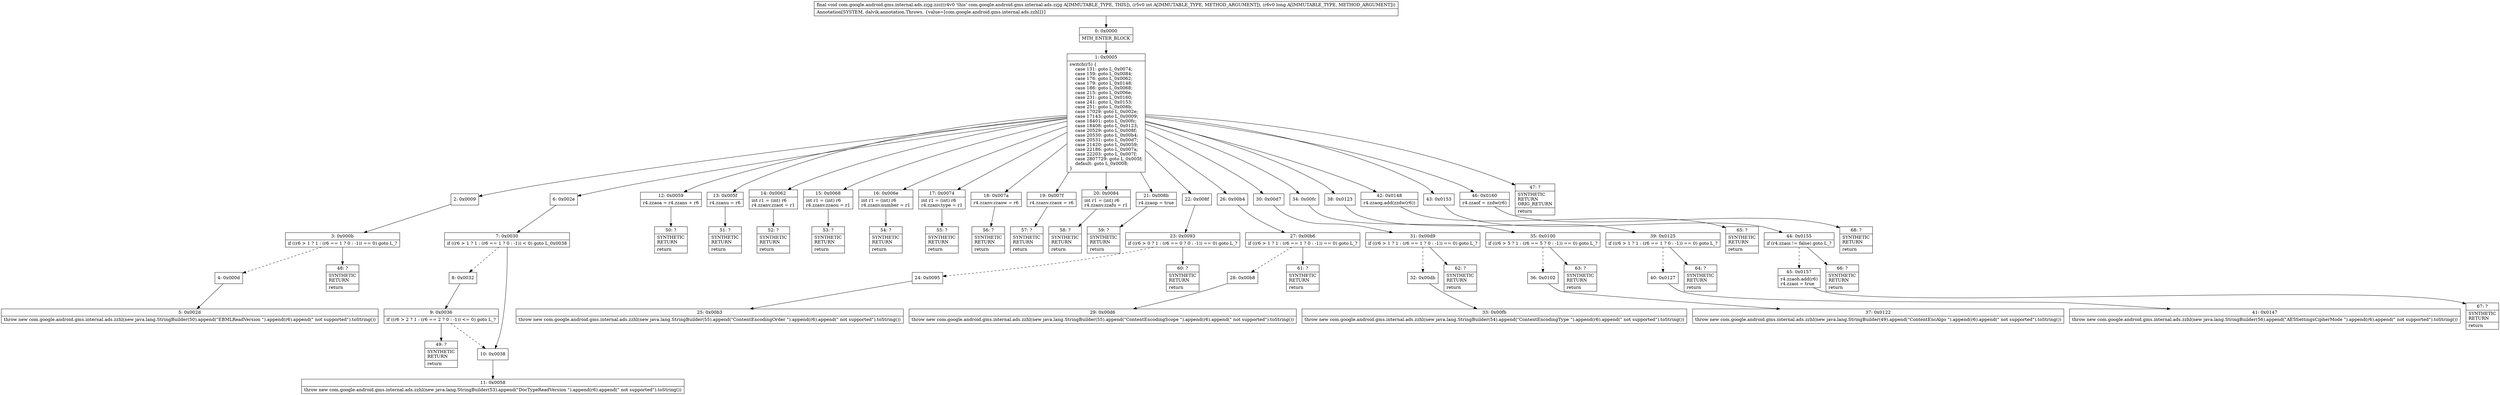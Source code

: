 digraph "CFG forcom.google.android.gms.internal.ads.zzjg.zzc(IJ)V" {
Node_0 [shape=record,label="{0\:\ 0x0000|MTH_ENTER_BLOCK\l}"];
Node_1 [shape=record,label="{1\:\ 0x0005|switch(r5) \{\l    case 131: goto L_0x0074;\l    case 159: goto L_0x0084;\l    case 176: goto L_0x0062;\l    case 179: goto L_0x0148;\l    case 186: goto L_0x0068;\l    case 215: goto L_0x006e;\l    case 231: goto L_0x0160;\l    case 241: goto L_0x0153;\l    case 251: goto L_0x008b;\l    case 17029: goto L_0x002e;\l    case 17143: goto L_0x0009;\l    case 18401: goto L_0x00fc;\l    case 18408: goto L_0x0123;\l    case 20529: goto L_0x008f;\l    case 20530: goto L_0x00b4;\l    case 20531: goto L_0x00d7;\l    case 21420: goto L_0x0059;\l    case 22186: goto L_0x007a;\l    case 22203: goto L_0x007f;\l    case 2807729: goto L_0x005f;\l    default: goto L_0x0008;\l\}\l}"];
Node_2 [shape=record,label="{2\:\ 0x0009}"];
Node_3 [shape=record,label="{3\:\ 0x000b|if ((r6 \> 1 ? 1 : (r6 == 1 ? 0 : \-1)) == 0) goto L_?\l}"];
Node_4 [shape=record,label="{4\:\ 0x000d}"];
Node_5 [shape=record,label="{5\:\ 0x002d|throw new com.google.android.gms.internal.ads.zzhl(new java.lang.StringBuilder(50).append(\"EBMLReadVersion \").append(r6).append(\" not supported\").toString())\l}"];
Node_6 [shape=record,label="{6\:\ 0x002e}"];
Node_7 [shape=record,label="{7\:\ 0x0030|if ((r6 \> 1 ? 1 : (r6 == 1 ? 0 : \-1)) \< 0) goto L_0x0038\l}"];
Node_8 [shape=record,label="{8\:\ 0x0032}"];
Node_9 [shape=record,label="{9\:\ 0x0036|if ((r6 \> 2 ? 1 : (r6 == 2 ? 0 : \-1)) \<= 0) goto L_?\l}"];
Node_10 [shape=record,label="{10\:\ 0x0038}"];
Node_11 [shape=record,label="{11\:\ 0x0058|throw new com.google.android.gms.internal.ads.zzhl(new java.lang.StringBuilder(53).append(\"DocTypeReadVersion \").append(r6).append(\" not supported\").toString())\l}"];
Node_12 [shape=record,label="{12\:\ 0x0059|r4.zzaoa = r4.zzans + r6\l}"];
Node_13 [shape=record,label="{13\:\ 0x005f|r4.zzanu = r6\l}"];
Node_14 [shape=record,label="{14\:\ 0x0062|int r1 = (int) r6\lr4.zzanv.zzaot = r1\l}"];
Node_15 [shape=record,label="{15\:\ 0x0068|int r1 = (int) r6\lr4.zzanv.zzaou = r1\l}"];
Node_16 [shape=record,label="{16\:\ 0x006e|int r1 = (int) r6\lr4.zzanv.number = r1\l}"];
Node_17 [shape=record,label="{17\:\ 0x0074|int r1 = (int) r6\lr4.zzanv.type = r1\l}"];
Node_18 [shape=record,label="{18\:\ 0x007a|r4.zzanv.zzaow = r6\l}"];
Node_19 [shape=record,label="{19\:\ 0x007f|r4.zzanv.zzaox = r6\l}"];
Node_20 [shape=record,label="{20\:\ 0x0084|int r1 = (int) r6\lr4.zzanv.zzafu = r1\l}"];
Node_21 [shape=record,label="{21\:\ 0x008b|r4.zzaop = true\l}"];
Node_22 [shape=record,label="{22\:\ 0x008f}"];
Node_23 [shape=record,label="{23\:\ 0x0093|if ((r6 \> 0 ? 1 : (r6 == 0 ? 0 : \-1)) == 0) goto L_?\l}"];
Node_24 [shape=record,label="{24\:\ 0x0095}"];
Node_25 [shape=record,label="{25\:\ 0x00b3|throw new com.google.android.gms.internal.ads.zzhl(new java.lang.StringBuilder(55).append(\"ContentEncodingOrder \").append(r6).append(\" not supported\").toString())\l}"];
Node_26 [shape=record,label="{26\:\ 0x00b4}"];
Node_27 [shape=record,label="{27\:\ 0x00b6|if ((r6 \> 1 ? 1 : (r6 == 1 ? 0 : \-1)) == 0) goto L_?\l}"];
Node_28 [shape=record,label="{28\:\ 0x00b8}"];
Node_29 [shape=record,label="{29\:\ 0x00d6|throw new com.google.android.gms.internal.ads.zzhl(new java.lang.StringBuilder(55).append(\"ContentEncodingScope \").append(r6).append(\" not supported\").toString())\l}"];
Node_30 [shape=record,label="{30\:\ 0x00d7}"];
Node_31 [shape=record,label="{31\:\ 0x00d9|if ((r6 \> 1 ? 1 : (r6 == 1 ? 0 : \-1)) == 0) goto L_?\l}"];
Node_32 [shape=record,label="{32\:\ 0x00db}"];
Node_33 [shape=record,label="{33\:\ 0x00fb|throw new com.google.android.gms.internal.ads.zzhl(new java.lang.StringBuilder(54).append(\"ContentEncodingType \").append(r6).append(\" not supported\").toString())\l}"];
Node_34 [shape=record,label="{34\:\ 0x00fc}"];
Node_35 [shape=record,label="{35\:\ 0x0100|if ((r6 \> 5 ? 1 : (r6 == 5 ? 0 : \-1)) == 0) goto L_?\l}"];
Node_36 [shape=record,label="{36\:\ 0x0102}"];
Node_37 [shape=record,label="{37\:\ 0x0122|throw new com.google.android.gms.internal.ads.zzhl(new java.lang.StringBuilder(49).append(\"ContentEncAlgo \").append(r6).append(\" not supported\").toString())\l}"];
Node_38 [shape=record,label="{38\:\ 0x0123}"];
Node_39 [shape=record,label="{39\:\ 0x0125|if ((r6 \> 1 ? 1 : (r6 == 1 ? 0 : \-1)) == 0) goto L_?\l}"];
Node_40 [shape=record,label="{40\:\ 0x0127}"];
Node_41 [shape=record,label="{41\:\ 0x0147|throw new com.google.android.gms.internal.ads.zzhl(new java.lang.StringBuilder(56).append(\"AESSettingsCipherMode \").append(r6).append(\" not supported\").toString())\l}"];
Node_42 [shape=record,label="{42\:\ 0x0148|r4.zzaog.add(zzdw(r6))\l}"];
Node_43 [shape=record,label="{43\:\ 0x0153}"];
Node_44 [shape=record,label="{44\:\ 0x0155|if (r4.zzaoi != false) goto L_?\l}"];
Node_45 [shape=record,label="{45\:\ 0x0157|r4.zzaoh.add(r6)\lr4.zzaoi = true\l}"];
Node_46 [shape=record,label="{46\:\ 0x0160|r4.zzaof = zzdw(r6)\l}"];
Node_47 [shape=record,label="{47\:\ ?|SYNTHETIC\lRETURN\lORIG_RETURN\l|return\l}"];
Node_48 [shape=record,label="{48\:\ ?|SYNTHETIC\lRETURN\l|return\l}"];
Node_49 [shape=record,label="{49\:\ ?|SYNTHETIC\lRETURN\l|return\l}"];
Node_50 [shape=record,label="{50\:\ ?|SYNTHETIC\lRETURN\l|return\l}"];
Node_51 [shape=record,label="{51\:\ ?|SYNTHETIC\lRETURN\l|return\l}"];
Node_52 [shape=record,label="{52\:\ ?|SYNTHETIC\lRETURN\l|return\l}"];
Node_53 [shape=record,label="{53\:\ ?|SYNTHETIC\lRETURN\l|return\l}"];
Node_54 [shape=record,label="{54\:\ ?|SYNTHETIC\lRETURN\l|return\l}"];
Node_55 [shape=record,label="{55\:\ ?|SYNTHETIC\lRETURN\l|return\l}"];
Node_56 [shape=record,label="{56\:\ ?|SYNTHETIC\lRETURN\l|return\l}"];
Node_57 [shape=record,label="{57\:\ ?|SYNTHETIC\lRETURN\l|return\l}"];
Node_58 [shape=record,label="{58\:\ ?|SYNTHETIC\lRETURN\l|return\l}"];
Node_59 [shape=record,label="{59\:\ ?|SYNTHETIC\lRETURN\l|return\l}"];
Node_60 [shape=record,label="{60\:\ ?|SYNTHETIC\lRETURN\l|return\l}"];
Node_61 [shape=record,label="{61\:\ ?|SYNTHETIC\lRETURN\l|return\l}"];
Node_62 [shape=record,label="{62\:\ ?|SYNTHETIC\lRETURN\l|return\l}"];
Node_63 [shape=record,label="{63\:\ ?|SYNTHETIC\lRETURN\l|return\l}"];
Node_64 [shape=record,label="{64\:\ ?|SYNTHETIC\lRETURN\l|return\l}"];
Node_65 [shape=record,label="{65\:\ ?|SYNTHETIC\lRETURN\l|return\l}"];
Node_66 [shape=record,label="{66\:\ ?|SYNTHETIC\lRETURN\l|return\l}"];
Node_67 [shape=record,label="{67\:\ ?|SYNTHETIC\lRETURN\l|return\l}"];
Node_68 [shape=record,label="{68\:\ ?|SYNTHETIC\lRETURN\l|return\l}"];
MethodNode[shape=record,label="{final void com.google.android.gms.internal.ads.zzjg.zzc((r4v0 'this' com.google.android.gms.internal.ads.zzjg A[IMMUTABLE_TYPE, THIS]), (r5v0 int A[IMMUTABLE_TYPE, METHOD_ARGUMENT]), (r6v0 long A[IMMUTABLE_TYPE, METHOD_ARGUMENT]))  | Annotation[SYSTEM, dalvik.annotation.Throws, \{value=[com.google.android.gms.internal.ads.zzhl]\}]\l}"];
MethodNode -> Node_0;
Node_0 -> Node_1;
Node_1 -> Node_2;
Node_1 -> Node_6;
Node_1 -> Node_12;
Node_1 -> Node_13;
Node_1 -> Node_14;
Node_1 -> Node_15;
Node_1 -> Node_16;
Node_1 -> Node_17;
Node_1 -> Node_18;
Node_1 -> Node_19;
Node_1 -> Node_20;
Node_1 -> Node_21;
Node_1 -> Node_22;
Node_1 -> Node_26;
Node_1 -> Node_30;
Node_1 -> Node_34;
Node_1 -> Node_38;
Node_1 -> Node_42;
Node_1 -> Node_43;
Node_1 -> Node_46;
Node_1 -> Node_47;
Node_2 -> Node_3;
Node_3 -> Node_4[style=dashed];
Node_3 -> Node_48;
Node_4 -> Node_5;
Node_6 -> Node_7;
Node_7 -> Node_8[style=dashed];
Node_7 -> Node_10;
Node_8 -> Node_9;
Node_9 -> Node_10[style=dashed];
Node_9 -> Node_49;
Node_10 -> Node_11;
Node_12 -> Node_50;
Node_13 -> Node_51;
Node_14 -> Node_52;
Node_15 -> Node_53;
Node_16 -> Node_54;
Node_17 -> Node_55;
Node_18 -> Node_56;
Node_19 -> Node_57;
Node_20 -> Node_58;
Node_21 -> Node_59;
Node_22 -> Node_23;
Node_23 -> Node_24[style=dashed];
Node_23 -> Node_60;
Node_24 -> Node_25;
Node_26 -> Node_27;
Node_27 -> Node_28[style=dashed];
Node_27 -> Node_61;
Node_28 -> Node_29;
Node_30 -> Node_31;
Node_31 -> Node_32[style=dashed];
Node_31 -> Node_62;
Node_32 -> Node_33;
Node_34 -> Node_35;
Node_35 -> Node_36[style=dashed];
Node_35 -> Node_63;
Node_36 -> Node_37;
Node_38 -> Node_39;
Node_39 -> Node_40[style=dashed];
Node_39 -> Node_64;
Node_40 -> Node_41;
Node_42 -> Node_65;
Node_43 -> Node_44;
Node_44 -> Node_45[style=dashed];
Node_44 -> Node_66;
Node_45 -> Node_67;
Node_46 -> Node_68;
}

